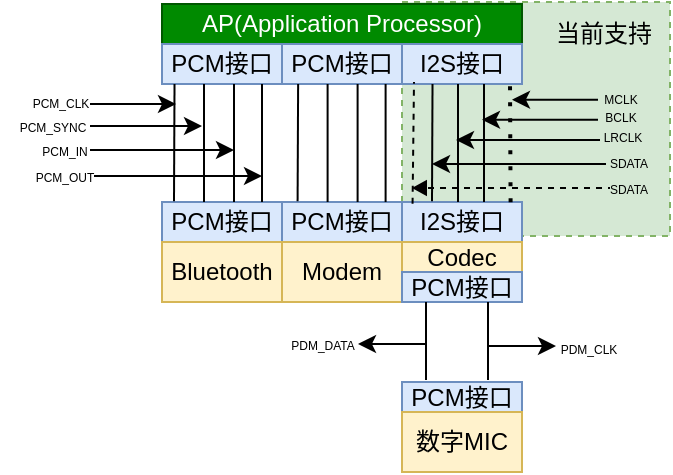 <mxfile version="21.7.5" type="device">
  <diagram name="第 1 页" id="TKt-eTtoQTsTppCzAv0T">
    <mxGraphModel dx="567" dy="-9" grid="0" gridSize="10" guides="1" tooltips="1" connect="1" arrows="1" fold="1" page="1" pageScale="1" pageWidth="180" pageHeight="170" math="0" shadow="0">
      <root>
        <mxCell id="0" />
        <mxCell id="1" parent="0" />
        <mxCell id="ztH0mcwohvhrIy0uTwNe-1" value="" style="rounded=0;whiteSpace=wrap;html=1;dashed=1;fillColor=#d5e8d4;strokeColor=#82b366;" vertex="1" parent="1">
          <mxGeometry x="276" y="403" width="134" height="117" as="geometry" />
        </mxCell>
        <mxCell id="GzWZY-Msv2qNzVGWO5DV-1" value="AP(Application Processor)" style="rounded=0;whiteSpace=wrap;html=1;fillColor=#008a00;strokeColor=#005700;fontColor=#ffffff;" parent="1" vertex="1">
          <mxGeometry x="156" y="404" width="180" height="20" as="geometry" />
        </mxCell>
        <mxCell id="GzWZY-Msv2qNzVGWO5DV-2" value="PCM接口" style="rounded=0;whiteSpace=wrap;html=1;fillColor=#dae8fc;strokeColor=#6c8ebf;" parent="1" vertex="1">
          <mxGeometry x="156" y="424" width="60" height="20" as="geometry" />
        </mxCell>
        <mxCell id="GzWZY-Msv2qNzVGWO5DV-3" value="PCM接口" style="rounded=0;whiteSpace=wrap;html=1;fillColor=#dae8fc;strokeColor=#6c8ebf;" parent="1" vertex="1">
          <mxGeometry x="216" y="424" width="60" height="20" as="geometry" />
        </mxCell>
        <mxCell id="GzWZY-Msv2qNzVGWO5DV-4" value="I2S接口" style="rounded=0;whiteSpace=wrap;html=1;fillColor=#dae8fc;strokeColor=#6c8ebf;" parent="1" vertex="1">
          <mxGeometry x="276" y="424" width="60" height="20" as="geometry" />
        </mxCell>
        <mxCell id="GzWZY-Msv2qNzVGWO5DV-5" value="PCM接口" style="rounded=0;whiteSpace=wrap;html=1;fillColor=#dae8fc;strokeColor=#6c8ebf;" parent="1" vertex="1">
          <mxGeometry x="156" y="503" width="60" height="20" as="geometry" />
        </mxCell>
        <mxCell id="GzWZY-Msv2qNzVGWO5DV-6" value="PCM接口" style="rounded=0;whiteSpace=wrap;html=1;fillColor=#dae8fc;strokeColor=#6c8ebf;" parent="1" vertex="1">
          <mxGeometry x="216" y="503" width="60" height="20" as="geometry" />
        </mxCell>
        <mxCell id="GzWZY-Msv2qNzVGWO5DV-7" value="I2S接口" style="rounded=0;whiteSpace=wrap;html=1;fillColor=#dae8fc;strokeColor=#6c8ebf;" parent="1" vertex="1">
          <mxGeometry x="276" y="503" width="60" height="20" as="geometry" />
        </mxCell>
        <mxCell id="GzWZY-Msv2qNzVGWO5DV-8" value="Bluetooth" style="rounded=0;whiteSpace=wrap;html=1;fillColor=#fff2cc;strokeColor=#d6b656;" parent="1" vertex="1">
          <mxGeometry x="156" y="523" width="60" height="30" as="geometry" />
        </mxCell>
        <mxCell id="GzWZY-Msv2qNzVGWO5DV-9" value="Modem" style="rounded=0;whiteSpace=wrap;html=1;fillColor=#fff2cc;strokeColor=#d6b656;" parent="1" vertex="1">
          <mxGeometry x="216" y="523" width="60" height="30" as="geometry" />
        </mxCell>
        <mxCell id="GzWZY-Msv2qNzVGWO5DV-10" value="Codec&lt;div&gt;&lt;br&gt;&lt;/div&gt;" style="rounded=0;whiteSpace=wrap;html=1;fillColor=#fff2cc;strokeColor=#d6b656;" parent="1" vertex="1">
          <mxGeometry x="276" y="523" width="60" height="30" as="geometry" />
        </mxCell>
        <mxCell id="GzWZY-Msv2qNzVGWO5DV-11" value="PCM接口" style="rounded=0;whiteSpace=wrap;html=1;fillColor=#dae8fc;strokeColor=#6c8ebf;" parent="1" vertex="1">
          <mxGeometry x="276" y="538" width="60" height="15" as="geometry" />
        </mxCell>
        <mxCell id="GzWZY-Msv2qNzVGWO5DV-12" value="PCM接口" style="rounded=0;whiteSpace=wrap;html=1;fillColor=#dae8fc;strokeColor=#6c8ebf;" parent="1" vertex="1">
          <mxGeometry x="276" y="593" width="60" height="15" as="geometry" />
        </mxCell>
        <mxCell id="GzWZY-Msv2qNzVGWO5DV-13" value="数字MIC" style="rounded=0;whiteSpace=wrap;html=1;fillColor=#fff2cc;strokeColor=#d6b656;" parent="1" vertex="1">
          <mxGeometry x="276" y="608" width="60" height="30" as="geometry" />
        </mxCell>
        <mxCell id="GzWZY-Msv2qNzVGWO5DV-14" value="" style="endArrow=none;html=1;rounded=0;exitX=0.129;exitY=-0.018;exitDx=0;exitDy=0;exitPerimeter=0;" parent="1" edge="1">
          <mxGeometry width="50" height="50" relative="1" as="geometry">
            <mxPoint x="162" y="502.64" as="sourcePoint" />
            <mxPoint x="162.26" y="444" as="targetPoint" />
          </mxGeometry>
        </mxCell>
        <mxCell id="GzWZY-Msv2qNzVGWO5DV-15" value="" style="endArrow=none;html=1;rounded=0;exitX=0.129;exitY=-0.018;exitDx=0;exitDy=0;exitPerimeter=0;" parent="1" edge="1">
          <mxGeometry width="50" height="50" relative="1" as="geometry">
            <mxPoint x="177" y="503" as="sourcePoint" />
            <mxPoint x="177" y="444" as="targetPoint" />
          </mxGeometry>
        </mxCell>
        <mxCell id="GzWZY-Msv2qNzVGWO5DV-16" value="" style="endArrow=none;html=1;rounded=0;exitX=0.129;exitY=-0.018;exitDx=0;exitDy=0;exitPerimeter=0;" parent="1" edge="1">
          <mxGeometry width="50" height="50" relative="1" as="geometry">
            <mxPoint x="192" y="503" as="sourcePoint" />
            <mxPoint x="192" y="444" as="targetPoint" />
          </mxGeometry>
        </mxCell>
        <mxCell id="GzWZY-Msv2qNzVGWO5DV-17" value="" style="endArrow=none;html=1;rounded=0;exitX=0.129;exitY=-0.018;exitDx=0;exitDy=0;exitPerimeter=0;" parent="1" edge="1">
          <mxGeometry width="50" height="50" relative="1" as="geometry">
            <mxPoint x="206" y="503" as="sourcePoint" />
            <mxPoint x="206" y="444" as="targetPoint" />
          </mxGeometry>
        </mxCell>
        <mxCell id="GzWZY-Msv2qNzVGWO5DV-18" value="" style="endArrow=none;html=1;rounded=0;exitX=0.129;exitY=-0.018;exitDx=0;exitDy=0;exitPerimeter=0;" parent="1" edge="1">
          <mxGeometry width="50" height="50" relative="1" as="geometry">
            <mxPoint x="223.8" y="502.64" as="sourcePoint" />
            <mxPoint x="224.06" y="444" as="targetPoint" />
          </mxGeometry>
        </mxCell>
        <mxCell id="GzWZY-Msv2qNzVGWO5DV-19" value="" style="endArrow=none;html=1;rounded=0;exitX=0.129;exitY=-0.018;exitDx=0;exitDy=0;exitPerimeter=0;" parent="1" edge="1">
          <mxGeometry width="50" height="50" relative="1" as="geometry">
            <mxPoint x="238.8" y="503" as="sourcePoint" />
            <mxPoint x="238.8" y="444" as="targetPoint" />
          </mxGeometry>
        </mxCell>
        <mxCell id="GzWZY-Msv2qNzVGWO5DV-20" value="" style="endArrow=none;html=1;rounded=0;exitX=0.129;exitY=-0.018;exitDx=0;exitDy=0;exitPerimeter=0;" parent="1" edge="1">
          <mxGeometry width="50" height="50" relative="1" as="geometry">
            <mxPoint x="253.8" y="503" as="sourcePoint" />
            <mxPoint x="253.8" y="444" as="targetPoint" />
          </mxGeometry>
        </mxCell>
        <mxCell id="GzWZY-Msv2qNzVGWO5DV-21" value="" style="endArrow=none;html=1;rounded=0;exitX=0.129;exitY=-0.018;exitDx=0;exitDy=0;exitPerimeter=0;" parent="1" edge="1">
          <mxGeometry width="50" height="50" relative="1" as="geometry">
            <mxPoint x="267.8" y="503" as="sourcePoint" />
            <mxPoint x="267.8" y="444" as="targetPoint" />
          </mxGeometry>
        </mxCell>
        <mxCell id="GzWZY-Msv2qNzVGWO5DV-22" value="" style="endArrow=none;html=1;rounded=0;exitX=0.129;exitY=-0.018;exitDx=0;exitDy=0;exitPerimeter=0;" parent="1" edge="1">
          <mxGeometry width="50" height="50" relative="1" as="geometry">
            <mxPoint x="291" y="502.64" as="sourcePoint" />
            <mxPoint x="291.26" y="444" as="targetPoint" />
          </mxGeometry>
        </mxCell>
        <mxCell id="GzWZY-Msv2qNzVGWO5DV-23" value="" style="endArrow=none;html=1;rounded=0;exitX=0.129;exitY=-0.018;exitDx=0;exitDy=0;exitPerimeter=0;" parent="1" edge="1">
          <mxGeometry width="50" height="50" relative="1" as="geometry">
            <mxPoint x="304" y="503" as="sourcePoint" />
            <mxPoint x="304" y="444" as="targetPoint" />
          </mxGeometry>
        </mxCell>
        <mxCell id="GzWZY-Msv2qNzVGWO5DV-24" value="" style="endArrow=none;html=1;rounded=0;exitX=0.129;exitY=-0.018;exitDx=0;exitDy=0;exitPerimeter=0;" parent="1" edge="1">
          <mxGeometry width="50" height="50" relative="1" as="geometry">
            <mxPoint x="317" y="503" as="sourcePoint" />
            <mxPoint x="317" y="444" as="targetPoint" />
          </mxGeometry>
        </mxCell>
        <mxCell id="GzWZY-Msv2qNzVGWO5DV-27" value="&lt;font style=&quot;font-size: 6px;&quot;&gt;PCM_CLK&lt;/font&gt;" style="text;html=1;align=center;verticalAlign=middle;resizable=0;points=[];autosize=1;strokeColor=none;fillColor=none;" parent="1" vertex="1">
          <mxGeometry x="82" y="439" width="46" height="26" as="geometry" />
        </mxCell>
        <mxCell id="GzWZY-Msv2qNzVGWO5DV-31" value="" style="endArrow=classic;html=1;rounded=0;" parent="1" edge="1">
          <mxGeometry width="50" height="50" relative="1" as="geometry">
            <mxPoint x="120" y="465" as="sourcePoint" />
            <mxPoint x="176" y="465" as="targetPoint" />
          </mxGeometry>
        </mxCell>
        <mxCell id="GzWZY-Msv2qNzVGWO5DV-33" value="&lt;font style=&quot;font-size: 6px;&quot;&gt;PCM_SYNC&lt;/font&gt;" style="text;html=1;align=center;verticalAlign=middle;resizable=0;points=[];autosize=1;strokeColor=none;fillColor=none;" parent="1" vertex="1">
          <mxGeometry x="75" y="451" width="51" height="26" as="geometry" />
        </mxCell>
        <mxCell id="GzWZY-Msv2qNzVGWO5DV-34" value="" style="endArrow=classic;html=1;rounded=0;" parent="1" edge="1">
          <mxGeometry width="50" height="50" relative="1" as="geometry">
            <mxPoint x="120" y="477" as="sourcePoint" />
            <mxPoint x="192" y="477" as="targetPoint" />
          </mxGeometry>
        </mxCell>
        <mxCell id="GzWZY-Msv2qNzVGWO5DV-35" value="&lt;font style=&quot;font-size: 6px;&quot;&gt;PCM_IN&lt;/font&gt;" style="edgeLabel;html=1;align=center;verticalAlign=middle;resizable=0;points=[];" parent="GzWZY-Msv2qNzVGWO5DV-34" vertex="1" connectable="0">
          <mxGeometry x="-0.921" y="-1" relative="1" as="geometry">
            <mxPoint x="-16" y="-2" as="offset" />
          </mxGeometry>
        </mxCell>
        <mxCell id="GzWZY-Msv2qNzVGWO5DV-36" value="" style="endArrow=classic;html=1;rounded=0;" parent="1" edge="1">
          <mxGeometry width="50" height="50" relative="1" as="geometry">
            <mxPoint x="119" y="490" as="sourcePoint" />
            <mxPoint x="206" y="490" as="targetPoint" />
          </mxGeometry>
        </mxCell>
        <mxCell id="GzWZY-Msv2qNzVGWO5DV-37" value="&lt;font style=&quot;font-size: 6px;&quot;&gt;PCM_OUT&lt;/font&gt;" style="edgeLabel;html=1;align=center;verticalAlign=middle;resizable=0;points=[];" parent="GzWZY-Msv2qNzVGWO5DV-36" vertex="1" connectable="0">
          <mxGeometry x="-0.921" y="-1" relative="1" as="geometry">
            <mxPoint x="-16" y="-2" as="offset" />
          </mxGeometry>
        </mxCell>
        <mxCell id="GzWZY-Msv2qNzVGWO5DV-38" value="" style="endArrow=classic;html=1;rounded=0;" parent="1" edge="1">
          <mxGeometry width="50" height="50" relative="1" as="geometry">
            <mxPoint x="120" y="454" as="sourcePoint" />
            <mxPoint x="163" y="454" as="targetPoint" />
          </mxGeometry>
        </mxCell>
        <mxCell id="GzWZY-Msv2qNzVGWO5DV-40" value="" style="endArrow=classic;html=1;rounded=0;" parent="1" edge="1">
          <mxGeometry width="50" height="50" relative="1" as="geometry">
            <mxPoint x="374" y="451.83" as="sourcePoint" />
            <mxPoint x="331" y="451.83" as="targetPoint" />
          </mxGeometry>
        </mxCell>
        <mxCell id="GzWZY-Msv2qNzVGWO5DV-41" value="&lt;font style=&quot;font-size: 6px;&quot;&gt;MCLK&lt;/font&gt;" style="text;html=1;align=center;verticalAlign=middle;resizable=0;points=[];autosize=1;strokeColor=none;fillColor=none;" parent="1" vertex="1">
          <mxGeometry x="367" y="437" width="35" height="26" as="geometry" />
        </mxCell>
        <mxCell id="GzWZY-Msv2qNzVGWO5DV-42" value="" style="endArrow=classic;html=1;rounded=0;" parent="1" edge="1">
          <mxGeometry width="50" height="50" relative="1" as="geometry">
            <mxPoint x="374" y="461.83" as="sourcePoint" />
            <mxPoint x="316" y="461.83" as="targetPoint" />
          </mxGeometry>
        </mxCell>
        <mxCell id="GzWZY-Msv2qNzVGWO5DV-43" value="" style="endArrow=none;dashed=1;html=1;dashPattern=1 3;strokeWidth=2;rounded=0;entryX=0.832;entryY=0.981;entryDx=0;entryDy=0;entryPerimeter=0;exitX=0.837;exitY=-0.011;exitDx=0;exitDy=0;exitPerimeter=0;" parent="1" edge="1">
          <mxGeometry width="50" height="50" relative="1" as="geometry">
            <mxPoint x="330.3" y="503.16" as="sourcePoint" />
            <mxPoint x="330.0" y="444.0" as="targetPoint" />
          </mxGeometry>
        </mxCell>
        <mxCell id="GzWZY-Msv2qNzVGWO5DV-47" value="" style="endArrow=classic;html=1;rounded=0;" parent="1" edge="1">
          <mxGeometry width="50" height="50" relative="1" as="geometry">
            <mxPoint x="375" y="472" as="sourcePoint" />
            <mxPoint x="303" y="472" as="targetPoint" />
          </mxGeometry>
        </mxCell>
        <mxCell id="GzWZY-Msv2qNzVGWO5DV-49" value="" style="endArrow=classic;html=1;rounded=0;" parent="1" edge="1">
          <mxGeometry width="50" height="50" relative="1" as="geometry">
            <mxPoint x="378" y="484" as="sourcePoint" />
            <mxPoint x="291" y="484" as="targetPoint" />
          </mxGeometry>
        </mxCell>
        <mxCell id="GzWZY-Msv2qNzVGWO5DV-51" value="" style="endArrow=none;dashed=1;html=1;rounded=0;" parent="1" edge="1">
          <mxGeometry width="50" height="50" relative="1" as="geometry">
            <mxPoint x="283" y="496" as="sourcePoint" />
            <mxPoint x="380" y="496" as="targetPoint" />
          </mxGeometry>
        </mxCell>
        <mxCell id="GzWZY-Msv2qNzVGWO5DV-52" value="" style="endArrow=none;dashed=1;html=1;rounded=0;exitX=0.088;exitY=0.043;exitDx=0;exitDy=0;exitPerimeter=0;" parent="1" source="GzWZY-Msv2qNzVGWO5DV-7" edge="1">
          <mxGeometry width="50" height="50" relative="1" as="geometry">
            <mxPoint x="232" y="493" as="sourcePoint" />
            <mxPoint x="282" y="443" as="targetPoint" />
          </mxGeometry>
        </mxCell>
        <mxCell id="GzWZY-Msv2qNzVGWO5DV-57" value="" style="shape=mxgraph.arrows2.wedgeArrow;html=1;bendable=0;startWidth=3.333;fillColor=strokeColor;defaultFillColor=invert;defaultGradientColor=invert;rounded=0;" parent="1" edge="1">
          <mxGeometry width="100" height="100" relative="1" as="geometry">
            <mxPoint x="288" y="496" as="sourcePoint" />
            <mxPoint x="282" y="496" as="targetPoint" />
          </mxGeometry>
        </mxCell>
        <mxCell id="GzWZY-Msv2qNzVGWO5DV-59" value="" style="endArrow=none;html=1;rounded=0;" parent="1" edge="1">
          <mxGeometry width="50" height="50" relative="1" as="geometry">
            <mxPoint x="288" y="592" as="sourcePoint" />
            <mxPoint x="288" y="553" as="targetPoint" />
          </mxGeometry>
        </mxCell>
        <mxCell id="GzWZY-Msv2qNzVGWO5DV-60" value="" style="endArrow=none;html=1;rounded=0;" parent="1" edge="1">
          <mxGeometry width="50" height="50" relative="1" as="geometry">
            <mxPoint x="319" y="592" as="sourcePoint" />
            <mxPoint x="319" y="553" as="targetPoint" />
          </mxGeometry>
        </mxCell>
        <mxCell id="GzWZY-Msv2qNzVGWO5DV-61" value="" style="endArrow=classic;html=1;rounded=0;" parent="1" edge="1">
          <mxGeometry width="50" height="50" relative="1" as="geometry">
            <mxPoint x="288" y="574" as="sourcePoint" />
            <mxPoint x="254" y="574" as="targetPoint" />
          </mxGeometry>
        </mxCell>
        <mxCell id="GzWZY-Msv2qNzVGWO5DV-62" value="&lt;font style=&quot;font-size: 6px;&quot;&gt;PDM_DATA&lt;/font&gt;" style="text;html=1;align=center;verticalAlign=middle;resizable=0;points=[];autosize=1;strokeColor=none;fillColor=none;" parent="1" vertex="1">
          <mxGeometry x="211" y="560" width="50" height="26" as="geometry" />
        </mxCell>
        <mxCell id="GzWZY-Msv2qNzVGWO5DV-63" value="" style="endArrow=classic;html=1;rounded=0;" parent="1" edge="1">
          <mxGeometry width="50" height="50" relative="1" as="geometry">
            <mxPoint x="319" y="575" as="sourcePoint" />
            <mxPoint x="353" y="575" as="targetPoint" />
          </mxGeometry>
        </mxCell>
        <mxCell id="GzWZY-Msv2qNzVGWO5DV-64" value="&lt;font style=&quot;font-size: 6px;&quot;&gt;PDM_CLK&lt;/font&gt;" style="edgeLabel;html=1;align=center;verticalAlign=middle;resizable=0;points=[];" parent="GzWZY-Msv2qNzVGWO5DV-63" vertex="1" connectable="0">
          <mxGeometry x="0.096" y="-1" relative="1" as="geometry">
            <mxPoint x="31" y="-1" as="offset" />
          </mxGeometry>
        </mxCell>
        <mxCell id="k2e7wpfVkuBNCgIA9N5j-2" value="当前支持" style="text;html=1;align=center;verticalAlign=middle;whiteSpace=wrap;rounded=0;fillColor=none;strokeColor=none;" parent="1" vertex="1">
          <mxGeometry x="347" y="404" width="60" height="30" as="geometry" />
        </mxCell>
        <mxCell id="ztH0mcwohvhrIy0uTwNe-4" value="&lt;font style=&quot;font-size: 6px;&quot;&gt;BCLK&lt;/font&gt;" style="text;html=1;align=center;verticalAlign=middle;resizable=0;points=[];autosize=1;strokeColor=none;fillColor=none;" vertex="1" parent="1">
          <mxGeometry x="368" y="446" width="34" height="26" as="geometry" />
        </mxCell>
        <mxCell id="ztH0mcwohvhrIy0uTwNe-5" value="&lt;font style=&quot;font-size: 6px;&quot;&gt;LRCLK&lt;/font&gt;" style="text;html=1;align=center;verticalAlign=middle;resizable=0;points=[];autosize=1;strokeColor=none;fillColor=none;" vertex="1" parent="1">
          <mxGeometry x="367" y="456" width="37" height="26" as="geometry" />
        </mxCell>
        <mxCell id="ztH0mcwohvhrIy0uTwNe-7" value="&lt;font style=&quot;font-size: 6px;&quot;&gt;SDATA&lt;/font&gt;" style="text;html=1;align=center;verticalAlign=middle;resizable=0;points=[];autosize=1;strokeColor=none;fillColor=none;" vertex="1" parent="1">
          <mxGeometry x="370" y="469" width="37" height="26" as="geometry" />
        </mxCell>
        <mxCell id="ztH0mcwohvhrIy0uTwNe-8" value="&lt;font style=&quot;font-size: 6px;&quot;&gt;SDATA&lt;/font&gt;" style="text;html=1;align=center;verticalAlign=middle;resizable=0;points=[];autosize=1;strokeColor=none;fillColor=none;" vertex="1" parent="1">
          <mxGeometry x="370" y="482" width="37" height="26" as="geometry" />
        </mxCell>
      </root>
    </mxGraphModel>
  </diagram>
</mxfile>
